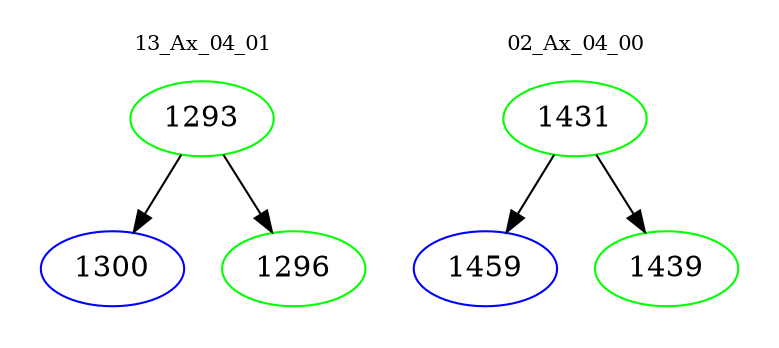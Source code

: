 digraph{
subgraph cluster_0 {
color = white
label = "13_Ax_04_01";
fontsize=10;
T0_1293 [label="1293", color="green"]
T0_1293 -> T0_1300 [color="black"]
T0_1300 [label="1300", color="blue"]
T0_1293 -> T0_1296 [color="black"]
T0_1296 [label="1296", color="green"]
}
subgraph cluster_1 {
color = white
label = "02_Ax_04_00";
fontsize=10;
T1_1431 [label="1431", color="green"]
T1_1431 -> T1_1459 [color="black"]
T1_1459 [label="1459", color="blue"]
T1_1431 -> T1_1439 [color="black"]
T1_1439 [label="1439", color="green"]
}
}
